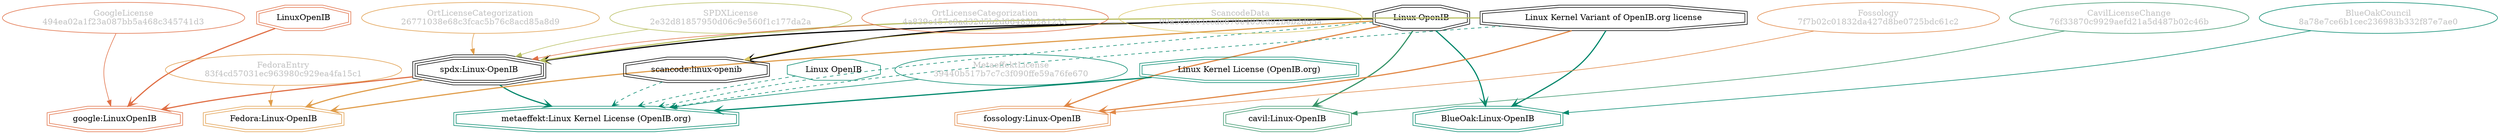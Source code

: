 strict digraph {
    node [shape=box];
    graph [splines=curved];
    2679 [label="SPDXLicense\n2e32d81857950d06c9e560f1c177da2a"
         ,fontcolor=gray
         ,color="#b8bf62"
         ,fillcolor="beige;1"
         ,shape=ellipse];
    2680 [label="spdx:Linux-OpenIB"
         ,shape=tripleoctagon];
    2681 [label="Linux-OpenIB"
         ,shape=doubleoctagon];
    2682 [label="Linux Kernel Variant of OpenIB.org license"
         ,shape=doubleoctagon];
    5540 [label="GoogleLicense\n494ea02a1f23a087bb5a468c345741d3"
         ,fontcolor=gray
         ,color="#e06f45"
         ,fillcolor="beige;1"
         ,shape=ellipse];
    5541 [label="google:LinuxOpenIB"
         ,color="#e06f45"
         ,shape=doubleoctagon];
    5542 [label=LinuxOpenIB
         ,color="#e06f45"
         ,shape=doubleoctagon];
    8060 [label="FedoraEntry\n83f4cd57031ec963980c929ea4fa15c1"
         ,fontcolor=gray
         ,color="#e09d4b"
         ,fillcolor="beige;1"
         ,shape=ellipse];
    8061 [label="Fedora:Linux-OpenIB"
         ,color="#e09d4b"
         ,shape=doubleoctagon];
    8679 [label="BlueOakCouncil\n8a78e7ce6b1cec236983b332f87e7ae0"
         ,fontcolor=gray
         ,color="#00876c"
         ,fillcolor="beige;1"
         ,shape=ellipse];
    8680 [label="BlueOak:Linux-OpenIB"
         ,color="#00876c"
         ,shape=doubleoctagon];
    18719 [label="ScancodeData\n09a503d64ccde670e405ed92beb2d55a"
          ,fontcolor=gray
          ,color="#dac767"
          ,fillcolor="beige;1"
          ,shape=ellipse];
    18720 [label="scancode:linux-openib"
          ,shape=doubleoctagon];
    27867 [label="Fossology\n7f7b02c01832da427d8be0725bdc61c2"
          ,fontcolor=gray
          ,color="#e18745"
          ,fillcolor="beige;1"
          ,shape=ellipse];
    27868 [label="fossology:Linux-OpenIB"
          ,color="#e18745"
          ,shape=doubleoctagon];
    35048 [label="OrtLicenseCategorization\n4a839c457e9ad32d5b2d66485b281235"
          ,fontcolor=gray
          ,color="#e06f45"
          ,fillcolor="beige;1"
          ,shape=ellipse];
    36199 [label="OrtLicenseCategorization\n26771038e68c3fcac5b76c8acd85a8d9"
          ,fontcolor=gray
          ,color="#e09d4b"
          ,fillcolor="beige;1"
          ,shape=ellipse];
    37112 [label="CavilLicenseChange\n76f33870c9929aefd21a5d487b02c46b"
          ,fontcolor=gray
          ,color="#379469"
          ,fillcolor="beige;1"
          ,shape=ellipse];
    37113 [label="cavil:Linux-OpenIB"
          ,color="#379469"
          ,shape=doubleoctagon];
    44345 [label="MetaeffektLicense\n39440b517b7c7c3f090ffe59a76fe670"
          ,fontcolor=gray
          ,color="#00876c"
          ,fillcolor="beige;1"
          ,shape=ellipse];
    44346 [label="metaeffekt:Linux Kernel License (OpenIB.org)"
          ,color="#00876c"
          ,shape=doubleoctagon];
    44347 [label="Linux Kernel License (OpenIB.org)"
          ,color="#00876c"
          ,shape=doubleoctagon];
    44348 [label="Linux OpenIB"
          ,color="#00876c"
          ,shape=octagon];
    2679 -> 2680 [weight=0.5
                 ,color="#b8bf62"];
    2680 -> 5541 [style=bold
                 ,arrowhead=vee
                 ,weight=0.7
                 ,color="#e06f45"];
    2680 -> 8061 [style=bold
                 ,arrowhead=vee
                 ,weight=0.7
                 ,color="#e09d4b"];
    2680 -> 44346 [style=bold
                  ,arrowhead=vee
                  ,weight=0.7
                  ,color="#00876c"];
    2681 -> 2680 [style=bold
                 ,arrowhead=vee
                 ,weight=0.7];
    2681 -> 8061 [style=bold
                 ,arrowhead=vee
                 ,weight=0.7
                 ,color="#e09d4b"];
    2681 -> 8680 [style=bold
                 ,arrowhead=vee
                 ,weight=0.7
                 ,color="#00876c"];
    2681 -> 18720 [style=bold
                  ,arrowhead=vee
                  ,weight=0.7];
    2681 -> 27868 [style=bold
                  ,arrowhead=vee
                  ,weight=0.7
                  ,color="#e18745"];
    2681 -> 37113 [style=bold
                  ,arrowhead=vee
                  ,weight=0.7
                  ,color="#379469"];
    2681 -> 37113 [style=bold
                  ,arrowhead=vee
                  ,weight=0.7
                  ,color="#379469"];
    2681 -> 44346 [style=dashed
                  ,arrowhead=vee
                  ,weight=0.5
                  ,color="#00876c"];
    2682 -> 2680 [style=bold
                 ,arrowhead=vee
                 ,weight=0.7
                 ,color="#b8bf62"];
    2682 -> 8680 [style=bold
                 ,arrowhead=vee
                 ,weight=0.7
                 ,color="#00876c"];
    2682 -> 27868 [style=bold
                  ,arrowhead=vee
                  ,weight=0.7
                  ,color="#e18745"];
    2682 -> 44346 [style=dashed
                  ,arrowhead=vee
                  ,weight=0.5
                  ,color="#00876c"];
    5540 -> 5541 [weight=0.5
                 ,color="#e06f45"];
    5542 -> 5541 [style=bold
                 ,arrowhead=vee
                 ,weight=0.7
                 ,color="#e06f45"];
    8060 -> 8061 [weight=0.5
                 ,color="#e09d4b"];
    8679 -> 8680 [weight=0.5
                 ,color="#00876c"];
    18719 -> 18720 [weight=0.5
                   ,color="#dac767"];
    18720 -> 44346 [style=dashed
                   ,arrowhead=vee
                   ,weight=0.5
                   ,color="#00876c"];
    27867 -> 27868 [weight=0.5
                   ,color="#e18745"];
    35048 -> 2680 [weight=0.5
                  ,color="#e06f45"];
    36199 -> 2680 [weight=0.5
                  ,color="#e09d4b"];
    37112 -> 37113 [weight=0.5
                   ,color="#379469"];
    44345 -> 44346 [weight=0.5
                   ,color="#00876c"];
    44347 -> 44346 [style=bold
                   ,arrowhead=vee
                   ,weight=0.7
                   ,color="#00876c"];
    44348 -> 44346 [style=dashed
                   ,arrowhead=vee
                   ,weight=0.5
                   ,color="#00876c"];
}
